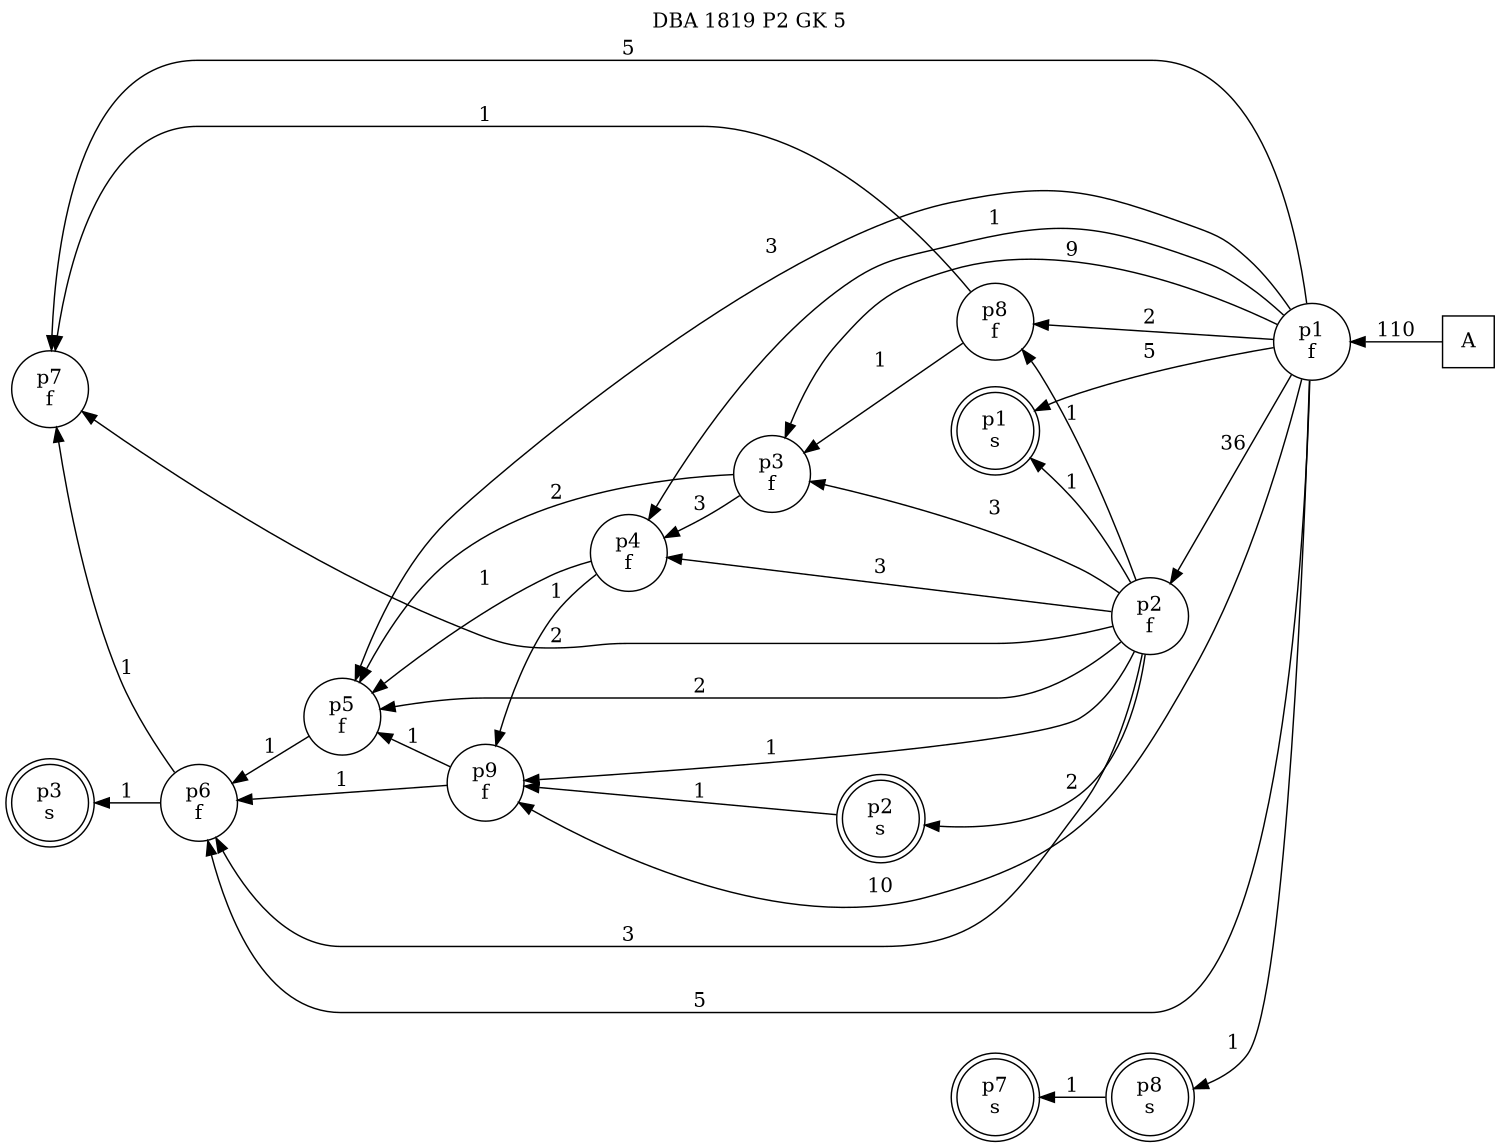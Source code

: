 digraph DBA_1819_P2_GK_5_GOOD {
labelloc="tl"
label= " DBA 1819 P2 GK 5 "
rankdir="RL";
graph [ size=" 10 , 10 !"]

"A" [shape="square" label="A"]
"p1_f" [shape="circle" label="p1
f"]
"p2_f" [shape="circle" label="p2
f"]
"p9_f" [shape="circle" label="p9
f"]
"p3_f" [shape="circle" label="p3
f"]
"p4_f" [shape="circle" label="p4
f"]
"p8_f" [shape="circle" label="p8
f"]
"p7_f" [shape="circle" label="p7
f"]
"p5_f" [shape="circle" label="p5
f"]
"p6_f" [shape="circle" label="p6
f"]
"p1_s" [shape="doublecircle" label="p1
s"]
"p2_s" [shape="doublecircle" label="p2
s"]
"p3_s" [shape="doublecircle" label="p3
s"]
"p8_s" [shape="doublecircle" label="p8
s"]
"p7_s" [shape="doublecircle" label="p7
s"]
"A" -> "p1_f" [ label=110]
"p1_f" -> "p2_f" [ label=36]
"p1_f" -> "p9_f" [ label=10]
"p1_f" -> "p3_f" [ label=9]
"p1_f" -> "p4_f" [ label=1]
"p1_f" -> "p8_f" [ label=2]
"p1_f" -> "p7_f" [ label=5]
"p1_f" -> "p5_f" [ label=3]
"p1_f" -> "p6_f" [ label=5]
"p1_f" -> "p1_s" [ label=5]
"p1_f" -> "p8_s" [ label=1]
"p2_f" -> "p9_f" [ label=1]
"p2_f" -> "p3_f" [ label=3]
"p2_f" -> "p4_f" [ label=3]
"p2_f" -> "p8_f" [ label=1]
"p2_f" -> "p7_f" [ label=2]
"p2_f" -> "p5_f" [ label=2]
"p2_f" -> "p6_f" [ label=3]
"p2_f" -> "p1_s" [ label=1]
"p2_f" -> "p2_s" [ label=2]
"p9_f" -> "p5_f" [ label=1]
"p9_f" -> "p6_f" [ label=1]
"p3_f" -> "p4_f" [ label=3]
"p3_f" -> "p5_f" [ label=2]
"p4_f" -> "p9_f" [ label=1]
"p4_f" -> "p5_f" [ label=1]
"p8_f" -> "p3_f" [ label=1]
"p8_f" -> "p7_f" [ label=1]
"p5_f" -> "p6_f" [ label=1]
"p6_f" -> "p7_f" [ label=1]
"p6_f" -> "p3_s" [ label=1]
"p2_s" -> "p9_f" [ label=1]
"p8_s" -> "p7_s" [ label=1]
}

